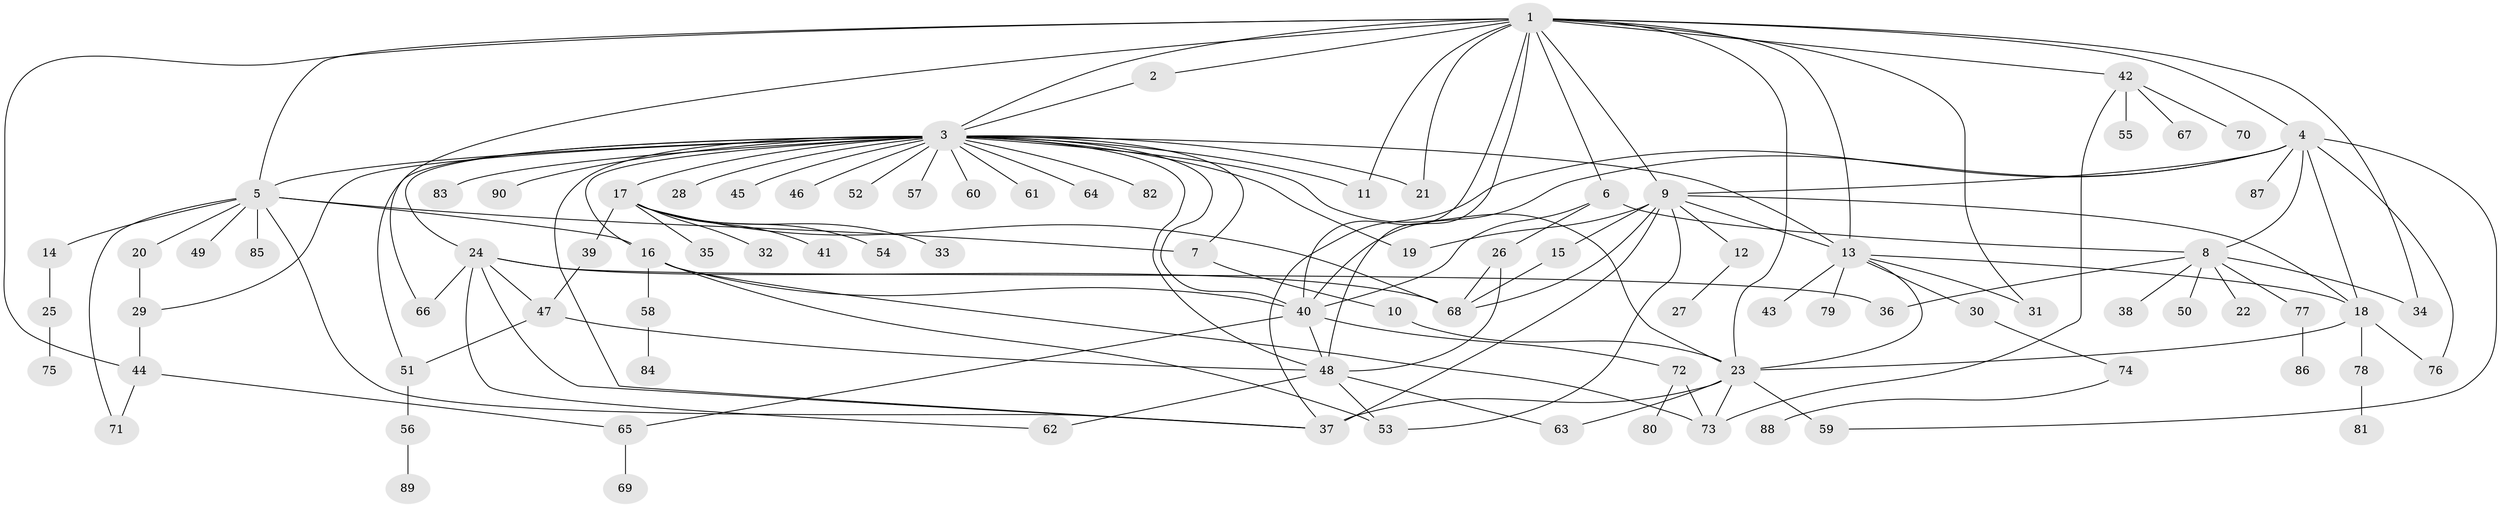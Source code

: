 // original degree distribution, {19: 0.0078125, 2: 0.25, 34: 0.0078125, 10: 0.0078125, 11: 0.015625, 5: 0.0546875, 9: 0.015625, 3: 0.09375, 7: 0.015625, 1: 0.4375, 8: 0.03125, 4: 0.046875, 6: 0.015625}
// Generated by graph-tools (version 1.1) at 2025/50/03/04/25 22:50:26]
// undirected, 90 vertices, 142 edges
graph export_dot {
  node [color=gray90,style=filled];
  1;
  2;
  3;
  4;
  5;
  6;
  7;
  8;
  9;
  10;
  11;
  12;
  13;
  14;
  15;
  16;
  17;
  18;
  19;
  20;
  21;
  22;
  23;
  24;
  25;
  26;
  27;
  28;
  29;
  30;
  31;
  32;
  33;
  34;
  35;
  36;
  37;
  38;
  39;
  40;
  41;
  42;
  43;
  44;
  45;
  46;
  47;
  48;
  49;
  50;
  51;
  52;
  53;
  54;
  55;
  56;
  57;
  58;
  59;
  60;
  61;
  62;
  63;
  64;
  65;
  66;
  67;
  68;
  69;
  70;
  71;
  72;
  73;
  74;
  75;
  76;
  77;
  78;
  79;
  80;
  81;
  82;
  83;
  84;
  85;
  86;
  87;
  88;
  89;
  90;
  1 -- 2 [weight=1.0];
  1 -- 3 [weight=1.0];
  1 -- 4 [weight=1.0];
  1 -- 5 [weight=1.0];
  1 -- 6 [weight=1.0];
  1 -- 9 [weight=1.0];
  1 -- 11 [weight=1.0];
  1 -- 13 [weight=1.0];
  1 -- 21 [weight=1.0];
  1 -- 23 [weight=1.0];
  1 -- 31 [weight=1.0];
  1 -- 34 [weight=1.0];
  1 -- 40 [weight=1.0];
  1 -- 42 [weight=1.0];
  1 -- 44 [weight=1.0];
  1 -- 48 [weight=1.0];
  1 -- 66 [weight=1.0];
  2 -- 3 [weight=1.0];
  3 -- 5 [weight=1.0];
  3 -- 7 [weight=1.0];
  3 -- 11 [weight=1.0];
  3 -- 13 [weight=1.0];
  3 -- 16 [weight=1.0];
  3 -- 17 [weight=1.0];
  3 -- 19 [weight=1.0];
  3 -- 21 [weight=1.0];
  3 -- 23 [weight=1.0];
  3 -- 24 [weight=1.0];
  3 -- 28 [weight=1.0];
  3 -- 29 [weight=1.0];
  3 -- 37 [weight=1.0];
  3 -- 40 [weight=1.0];
  3 -- 45 [weight=1.0];
  3 -- 46 [weight=1.0];
  3 -- 48 [weight=1.0];
  3 -- 51 [weight=1.0];
  3 -- 52 [weight=1.0];
  3 -- 57 [weight=1.0];
  3 -- 60 [weight=1.0];
  3 -- 61 [weight=1.0];
  3 -- 64 [weight=1.0];
  3 -- 82 [weight=1.0];
  3 -- 83 [weight=1.0];
  3 -- 90 [weight=1.0];
  4 -- 8 [weight=1.0];
  4 -- 9 [weight=1.0];
  4 -- 18 [weight=1.0];
  4 -- 37 [weight=1.0];
  4 -- 40 [weight=1.0];
  4 -- 59 [weight=1.0];
  4 -- 76 [weight=1.0];
  4 -- 87 [weight=1.0];
  5 -- 7 [weight=1.0];
  5 -- 14 [weight=1.0];
  5 -- 16 [weight=1.0];
  5 -- 20 [weight=1.0];
  5 -- 37 [weight=1.0];
  5 -- 49 [weight=1.0];
  5 -- 71 [weight=1.0];
  5 -- 85 [weight=1.0];
  6 -- 8 [weight=1.0];
  6 -- 26 [weight=1.0];
  6 -- 40 [weight=1.0];
  7 -- 10 [weight=1.0];
  8 -- 22 [weight=1.0];
  8 -- 34 [weight=1.0];
  8 -- 36 [weight=1.0];
  8 -- 38 [weight=1.0];
  8 -- 50 [weight=1.0];
  8 -- 77 [weight=1.0];
  9 -- 12 [weight=1.0];
  9 -- 13 [weight=1.0];
  9 -- 15 [weight=1.0];
  9 -- 18 [weight=1.0];
  9 -- 19 [weight=1.0];
  9 -- 37 [weight=4.0];
  9 -- 53 [weight=1.0];
  9 -- 68 [weight=1.0];
  10 -- 23 [weight=1.0];
  12 -- 27 [weight=1.0];
  13 -- 18 [weight=1.0];
  13 -- 23 [weight=1.0];
  13 -- 30 [weight=1.0];
  13 -- 31 [weight=1.0];
  13 -- 43 [weight=1.0];
  13 -- 79 [weight=1.0];
  14 -- 25 [weight=1.0];
  15 -- 68 [weight=1.0];
  16 -- 40 [weight=1.0];
  16 -- 53 [weight=1.0];
  16 -- 58 [weight=1.0];
  16 -- 73 [weight=1.0];
  17 -- 32 [weight=1.0];
  17 -- 33 [weight=1.0];
  17 -- 35 [weight=1.0];
  17 -- 39 [weight=1.0];
  17 -- 41 [weight=1.0];
  17 -- 54 [weight=1.0];
  17 -- 68 [weight=1.0];
  18 -- 23 [weight=1.0];
  18 -- 76 [weight=1.0];
  18 -- 78 [weight=1.0];
  20 -- 29 [weight=1.0];
  23 -- 37 [weight=1.0];
  23 -- 59 [weight=3.0];
  23 -- 63 [weight=1.0];
  23 -- 73 [weight=1.0];
  24 -- 36 [weight=1.0];
  24 -- 37 [weight=1.0];
  24 -- 47 [weight=1.0];
  24 -- 62 [weight=1.0];
  24 -- 66 [weight=2.0];
  24 -- 68 [weight=1.0];
  25 -- 75 [weight=1.0];
  26 -- 48 [weight=1.0];
  26 -- 68 [weight=1.0];
  29 -- 44 [weight=1.0];
  30 -- 74 [weight=1.0];
  39 -- 47 [weight=1.0];
  40 -- 48 [weight=1.0];
  40 -- 65 [weight=1.0];
  40 -- 72 [weight=1.0];
  42 -- 55 [weight=1.0];
  42 -- 67 [weight=1.0];
  42 -- 70 [weight=1.0];
  42 -- 73 [weight=1.0];
  44 -- 65 [weight=1.0];
  44 -- 71 [weight=1.0];
  47 -- 48 [weight=1.0];
  47 -- 51 [weight=1.0];
  48 -- 53 [weight=1.0];
  48 -- 62 [weight=1.0];
  48 -- 63 [weight=1.0];
  51 -- 56 [weight=1.0];
  56 -- 89 [weight=1.0];
  58 -- 84 [weight=1.0];
  65 -- 69 [weight=1.0];
  72 -- 73 [weight=1.0];
  72 -- 80 [weight=1.0];
  74 -- 88 [weight=1.0];
  77 -- 86 [weight=1.0];
  78 -- 81 [weight=1.0];
}
